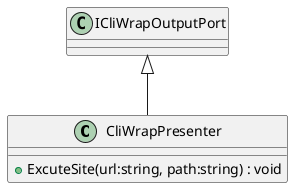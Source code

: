 @startuml
class CliWrapPresenter {
    + ExcuteSite(url:string, path:string) : void
}
ICliWrapOutputPort <|-- CliWrapPresenter
@enduml
